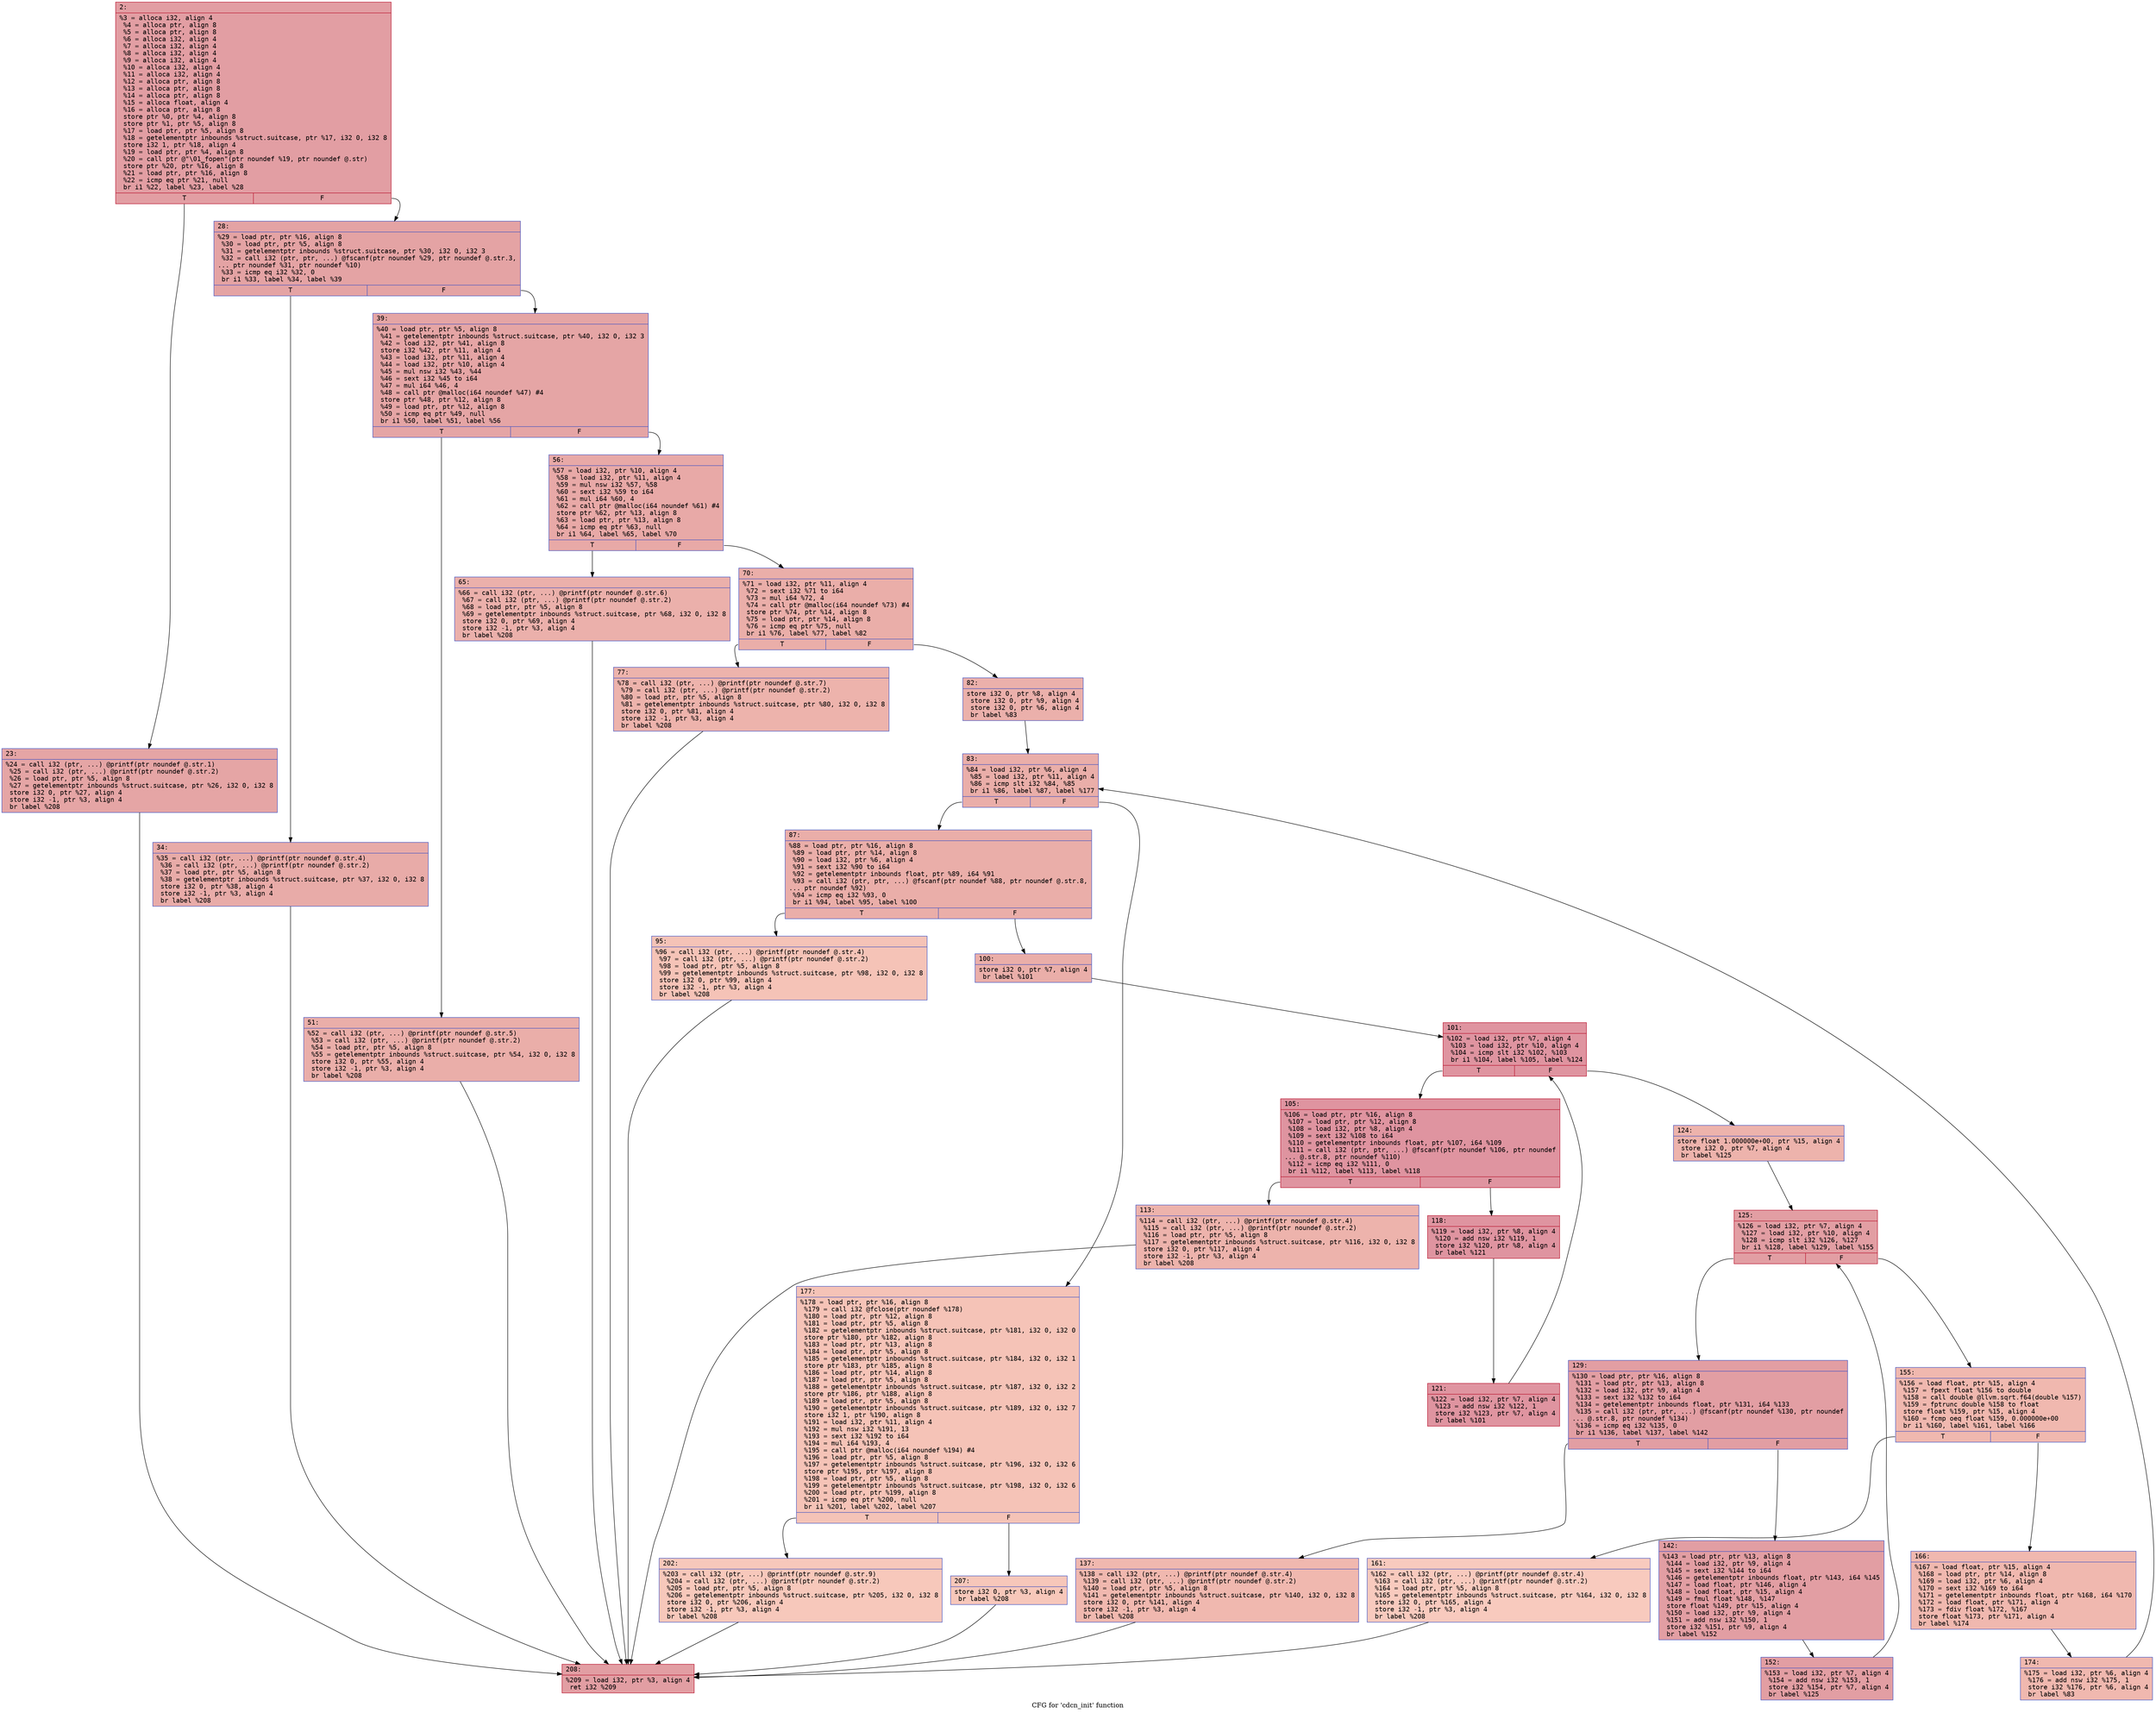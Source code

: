 digraph "CFG for 'cdcn_init' function" {
	label="CFG for 'cdcn_init' function";

	Node0x600003689fe0 [shape=record,color="#b70d28ff", style=filled, fillcolor="#be242e70" fontname="Courier",label="{2:\l|  %3 = alloca i32, align 4\l  %4 = alloca ptr, align 8\l  %5 = alloca ptr, align 8\l  %6 = alloca i32, align 4\l  %7 = alloca i32, align 4\l  %8 = alloca i32, align 4\l  %9 = alloca i32, align 4\l  %10 = alloca i32, align 4\l  %11 = alloca i32, align 4\l  %12 = alloca ptr, align 8\l  %13 = alloca ptr, align 8\l  %14 = alloca ptr, align 8\l  %15 = alloca float, align 4\l  %16 = alloca ptr, align 8\l  store ptr %0, ptr %4, align 8\l  store ptr %1, ptr %5, align 8\l  %17 = load ptr, ptr %5, align 8\l  %18 = getelementptr inbounds %struct.suitcase, ptr %17, i32 0, i32 8\l  store i32 1, ptr %18, align 4\l  %19 = load ptr, ptr %4, align 8\l  %20 = call ptr @\"\\01_fopen\"(ptr noundef %19, ptr noundef @.str)\l  store ptr %20, ptr %16, align 8\l  %21 = load ptr, ptr %16, align 8\l  %22 = icmp eq ptr %21, null\l  br i1 %22, label %23, label %28\l|{<s0>T|<s1>F}}"];
	Node0x600003689fe0:s0 -> Node0x60000368a030[tooltip="2 -> 23\nProbability 37.50%" ];
	Node0x600003689fe0:s1 -> Node0x60000368a080[tooltip="2 -> 28\nProbability 62.50%" ];
	Node0x60000368a030 [shape=record,color="#3d50c3ff", style=filled, fillcolor="#c5333470" fontname="Courier",label="{23:\l|  %24 = call i32 (ptr, ...) @printf(ptr noundef @.str.1)\l  %25 = call i32 (ptr, ...) @printf(ptr noundef @.str.2)\l  %26 = load ptr, ptr %5, align 8\l  %27 = getelementptr inbounds %struct.suitcase, ptr %26, i32 0, i32 8\l  store i32 0, ptr %27, align 4\l  store i32 -1, ptr %3, align 4\l  br label %208\l}"];
	Node0x60000368a030 -> Node0x60000368aa30[tooltip="23 -> 208\nProbability 100.00%" ];
	Node0x60000368a080 [shape=record,color="#3d50c3ff", style=filled, fillcolor="#c32e3170" fontname="Courier",label="{28:\l|  %29 = load ptr, ptr %16, align 8\l  %30 = load ptr, ptr %5, align 8\l  %31 = getelementptr inbounds %struct.suitcase, ptr %30, i32 0, i32 3\l  %32 = call i32 (ptr, ptr, ...) @fscanf(ptr noundef %29, ptr noundef @.str.3,\l... ptr noundef %31, ptr noundef %10)\l  %33 = icmp eq i32 %32, 0\l  br i1 %33, label %34, label %39\l|{<s0>T|<s1>F}}"];
	Node0x60000368a080:s0 -> Node0x60000368a0d0[tooltip="28 -> 34\nProbability 37.50%" ];
	Node0x60000368a080:s1 -> Node0x60000368a120[tooltip="28 -> 39\nProbability 62.50%" ];
	Node0x60000368a0d0 [shape=record,color="#3d50c3ff", style=filled, fillcolor="#cc403a70" fontname="Courier",label="{34:\l|  %35 = call i32 (ptr, ...) @printf(ptr noundef @.str.4)\l  %36 = call i32 (ptr, ...) @printf(ptr noundef @.str.2)\l  %37 = load ptr, ptr %5, align 8\l  %38 = getelementptr inbounds %struct.suitcase, ptr %37, i32 0, i32 8\l  store i32 0, ptr %38, align 4\l  store i32 -1, ptr %3, align 4\l  br label %208\l}"];
	Node0x60000368a0d0 -> Node0x60000368aa30[tooltip="34 -> 208\nProbability 100.00%" ];
	Node0x60000368a120 [shape=record,color="#3d50c3ff", style=filled, fillcolor="#c5333470" fontname="Courier",label="{39:\l|  %40 = load ptr, ptr %5, align 8\l  %41 = getelementptr inbounds %struct.suitcase, ptr %40, i32 0, i32 3\l  %42 = load i32, ptr %41, align 8\l  store i32 %42, ptr %11, align 4\l  %43 = load i32, ptr %11, align 4\l  %44 = load i32, ptr %10, align 4\l  %45 = mul nsw i32 %43, %44\l  %46 = sext i32 %45 to i64\l  %47 = mul i64 %46, 4\l  %48 = call ptr @malloc(i64 noundef %47) #4\l  store ptr %48, ptr %12, align 8\l  %49 = load ptr, ptr %12, align 8\l  %50 = icmp eq ptr %49, null\l  br i1 %50, label %51, label %56\l|{<s0>T|<s1>F}}"];
	Node0x60000368a120:s0 -> Node0x60000368a170[tooltip="39 -> 51\nProbability 37.50%" ];
	Node0x60000368a120:s1 -> Node0x60000368a1c0[tooltip="39 -> 56\nProbability 62.50%" ];
	Node0x60000368a170 [shape=record,color="#3d50c3ff", style=filled, fillcolor="#d0473d70" fontname="Courier",label="{51:\l|  %52 = call i32 (ptr, ...) @printf(ptr noundef @.str.5)\l  %53 = call i32 (ptr, ...) @printf(ptr noundef @.str.2)\l  %54 = load ptr, ptr %5, align 8\l  %55 = getelementptr inbounds %struct.suitcase, ptr %54, i32 0, i32 8\l  store i32 0, ptr %55, align 4\l  store i32 -1, ptr %3, align 4\l  br label %208\l}"];
	Node0x60000368a170 -> Node0x60000368aa30[tooltip="51 -> 208\nProbability 100.00%" ];
	Node0x60000368a1c0 [shape=record,color="#3d50c3ff", style=filled, fillcolor="#ca3b3770" fontname="Courier",label="{56:\l|  %57 = load i32, ptr %10, align 4\l  %58 = load i32, ptr %11, align 4\l  %59 = mul nsw i32 %57, %58\l  %60 = sext i32 %59 to i64\l  %61 = mul i64 %60, 4\l  %62 = call ptr @malloc(i64 noundef %61) #4\l  store ptr %62, ptr %13, align 8\l  %63 = load ptr, ptr %13, align 8\l  %64 = icmp eq ptr %63, null\l  br i1 %64, label %65, label %70\l|{<s0>T|<s1>F}}"];
	Node0x60000368a1c0:s0 -> Node0x60000368a210[tooltip="56 -> 65\nProbability 37.50%" ];
	Node0x60000368a1c0:s1 -> Node0x60000368a260[tooltip="56 -> 70\nProbability 62.50%" ];
	Node0x60000368a210 [shape=record,color="#3d50c3ff", style=filled, fillcolor="#d24b4070" fontname="Courier",label="{65:\l|  %66 = call i32 (ptr, ...) @printf(ptr noundef @.str.6)\l  %67 = call i32 (ptr, ...) @printf(ptr noundef @.str.2)\l  %68 = load ptr, ptr %5, align 8\l  %69 = getelementptr inbounds %struct.suitcase, ptr %68, i32 0, i32 8\l  store i32 0, ptr %69, align 4\l  store i32 -1, ptr %3, align 4\l  br label %208\l}"];
	Node0x60000368a210 -> Node0x60000368aa30[tooltip="65 -> 208\nProbability 100.00%" ];
	Node0x60000368a260 [shape=record,color="#3d50c3ff", style=filled, fillcolor="#d0473d70" fontname="Courier",label="{70:\l|  %71 = load i32, ptr %11, align 4\l  %72 = sext i32 %71 to i64\l  %73 = mul i64 %72, 4\l  %74 = call ptr @malloc(i64 noundef %73) #4\l  store ptr %74, ptr %14, align 8\l  %75 = load ptr, ptr %14, align 8\l  %76 = icmp eq ptr %75, null\l  br i1 %76, label %77, label %82\l|{<s0>T|<s1>F}}"];
	Node0x60000368a260:s0 -> Node0x60000368a2b0[tooltip="70 -> 77\nProbability 37.50%" ];
	Node0x60000368a260:s1 -> Node0x60000368a300[tooltip="70 -> 82\nProbability 62.50%" ];
	Node0x60000368a2b0 [shape=record,color="#3d50c3ff", style=filled, fillcolor="#d6524470" fontname="Courier",label="{77:\l|  %78 = call i32 (ptr, ...) @printf(ptr noundef @.str.7)\l  %79 = call i32 (ptr, ...) @printf(ptr noundef @.str.2)\l  %80 = load ptr, ptr %5, align 8\l  %81 = getelementptr inbounds %struct.suitcase, ptr %80, i32 0, i32 8\l  store i32 0, ptr %81, align 4\l  store i32 -1, ptr %3, align 4\l  br label %208\l}"];
	Node0x60000368a2b0 -> Node0x60000368aa30[tooltip="77 -> 208\nProbability 100.00%" ];
	Node0x60000368a300 [shape=record,color="#3d50c3ff", style=filled, fillcolor="#d24b4070" fontname="Courier",label="{82:\l|  store i32 0, ptr %8, align 4\l  store i32 0, ptr %9, align 4\l  store i32 0, ptr %6, align 4\l  br label %83\l}"];
	Node0x60000368a300 -> Node0x60000368a350[tooltip="82 -> 83\nProbability 100.00%" ];
	Node0x60000368a350 [shape=record,color="#3d50c3ff", style=filled, fillcolor="#d0473d70" fontname="Courier",label="{83:\l|  %84 = load i32, ptr %6, align 4\l  %85 = load i32, ptr %11, align 4\l  %86 = icmp slt i32 %84, %85\l  br i1 %86, label %87, label %177\l|{<s0>T|<s1>F}}"];
	Node0x60000368a350:s0 -> Node0x60000368a3a0[tooltip="83 -> 87\nProbability 96.88%" ];
	Node0x60000368a350:s1 -> Node0x60000368a940[tooltip="83 -> 177\nProbability 3.12%" ];
	Node0x60000368a3a0 [shape=record,color="#3d50c3ff", style=filled, fillcolor="#d0473d70" fontname="Courier",label="{87:\l|  %88 = load ptr, ptr %16, align 8\l  %89 = load ptr, ptr %14, align 8\l  %90 = load i32, ptr %6, align 4\l  %91 = sext i32 %90 to i64\l  %92 = getelementptr inbounds float, ptr %89, i64 %91\l  %93 = call i32 (ptr, ptr, ...) @fscanf(ptr noundef %88, ptr noundef @.str.8,\l... ptr noundef %92)\l  %94 = icmp eq i32 %93, 0\l  br i1 %94, label %95, label %100\l|{<s0>T|<s1>F}}"];
	Node0x60000368a3a0:s0 -> Node0x60000368a3f0[tooltip="87 -> 95\nProbability 3.12%" ];
	Node0x60000368a3a0:s1 -> Node0x60000368a440[tooltip="87 -> 100\nProbability 96.88%" ];
	Node0x60000368a3f0 [shape=record,color="#3d50c3ff", style=filled, fillcolor="#e8765c70" fontname="Courier",label="{95:\l|  %96 = call i32 (ptr, ...) @printf(ptr noundef @.str.4)\l  %97 = call i32 (ptr, ...) @printf(ptr noundef @.str.2)\l  %98 = load ptr, ptr %5, align 8\l  %99 = getelementptr inbounds %struct.suitcase, ptr %98, i32 0, i32 8\l  store i32 0, ptr %99, align 4\l  store i32 -1, ptr %3, align 4\l  br label %208\l}"];
	Node0x60000368a3f0 -> Node0x60000368aa30[tooltip="95 -> 208\nProbability 100.00%" ];
	Node0x60000368a440 [shape=record,color="#3d50c3ff", style=filled, fillcolor="#d0473d70" fontname="Courier",label="{100:\l|  store i32 0, ptr %7, align 4\l  br label %101\l}"];
	Node0x60000368a440 -> Node0x60000368a490[tooltip="100 -> 101\nProbability 100.00%" ];
	Node0x60000368a490 [shape=record,color="#b70d28ff", style=filled, fillcolor="#b70d2870" fontname="Courier",label="{101:\l|  %102 = load i32, ptr %7, align 4\l  %103 = load i32, ptr %10, align 4\l  %104 = icmp slt i32 %102, %103\l  br i1 %104, label %105, label %124\l|{<s0>T|<s1>F}}"];
	Node0x60000368a490:s0 -> Node0x60000368a4e0[tooltip="101 -> 105\nProbability 96.88%" ];
	Node0x60000368a490:s1 -> Node0x60000368a620[tooltip="101 -> 124\nProbability 3.12%" ];
	Node0x60000368a4e0 [shape=record,color="#b70d28ff", style=filled, fillcolor="#b70d2870" fontname="Courier",label="{105:\l|  %106 = load ptr, ptr %16, align 8\l  %107 = load ptr, ptr %12, align 8\l  %108 = load i32, ptr %8, align 4\l  %109 = sext i32 %108 to i64\l  %110 = getelementptr inbounds float, ptr %107, i64 %109\l  %111 = call i32 (ptr, ptr, ...) @fscanf(ptr noundef %106, ptr noundef\l... @.str.8, ptr noundef %110)\l  %112 = icmp eq i32 %111, 0\l  br i1 %112, label %113, label %118\l|{<s0>T|<s1>F}}"];
	Node0x60000368a4e0:s0 -> Node0x60000368a530[tooltip="105 -> 113\nProbability 3.12%" ];
	Node0x60000368a4e0:s1 -> Node0x60000368a580[tooltip="105 -> 118\nProbability 96.88%" ];
	Node0x60000368a530 [shape=record,color="#3d50c3ff", style=filled, fillcolor="#d6524470" fontname="Courier",label="{113:\l|  %114 = call i32 (ptr, ...) @printf(ptr noundef @.str.4)\l  %115 = call i32 (ptr, ...) @printf(ptr noundef @.str.2)\l  %116 = load ptr, ptr %5, align 8\l  %117 = getelementptr inbounds %struct.suitcase, ptr %116, i32 0, i32 8\l  store i32 0, ptr %117, align 4\l  store i32 -1, ptr %3, align 4\l  br label %208\l}"];
	Node0x60000368a530 -> Node0x60000368aa30[tooltip="113 -> 208\nProbability 100.00%" ];
	Node0x60000368a580 [shape=record,color="#b70d28ff", style=filled, fillcolor="#b70d2870" fontname="Courier",label="{118:\l|  %119 = load i32, ptr %8, align 4\l  %120 = add nsw i32 %119, 1\l  store i32 %120, ptr %8, align 4\l  br label %121\l}"];
	Node0x60000368a580 -> Node0x60000368a5d0[tooltip="118 -> 121\nProbability 100.00%" ];
	Node0x60000368a5d0 [shape=record,color="#b70d28ff", style=filled, fillcolor="#b70d2870" fontname="Courier",label="{121:\l|  %122 = load i32, ptr %7, align 4\l  %123 = add nsw i32 %122, 1\l  store i32 %123, ptr %7, align 4\l  br label %101\l}"];
	Node0x60000368a5d0 -> Node0x60000368a490[tooltip="121 -> 101\nProbability 100.00%" ];
	Node0x60000368a620 [shape=record,color="#3d50c3ff", style=filled, fillcolor="#d6524470" fontname="Courier",label="{124:\l|  store float 1.000000e+00, ptr %15, align 4\l  store i32 0, ptr %7, align 4\l  br label %125\l}"];
	Node0x60000368a620 -> Node0x60000368a670[tooltip="124 -> 125\nProbability 100.00%" ];
	Node0x60000368a670 [shape=record,color="#b70d28ff", style=filled, fillcolor="#be242e70" fontname="Courier",label="{125:\l|  %126 = load i32, ptr %7, align 4\l  %127 = load i32, ptr %10, align 4\l  %128 = icmp slt i32 %126, %127\l  br i1 %128, label %129, label %155\l|{<s0>T|<s1>F}}"];
	Node0x60000368a670:s0 -> Node0x60000368a6c0[tooltip="125 -> 129\nProbability 96.88%" ];
	Node0x60000368a670:s1 -> Node0x60000368a800[tooltip="125 -> 155\nProbability 3.12%" ];
	Node0x60000368a6c0 [shape=record,color="#3d50c3ff", style=filled, fillcolor="#be242e70" fontname="Courier",label="{129:\l|  %130 = load ptr, ptr %16, align 8\l  %131 = load ptr, ptr %13, align 8\l  %132 = load i32, ptr %9, align 4\l  %133 = sext i32 %132 to i64\l  %134 = getelementptr inbounds float, ptr %131, i64 %133\l  %135 = call i32 (ptr, ptr, ...) @fscanf(ptr noundef %130, ptr noundef\l... @.str.8, ptr noundef %134)\l  %136 = icmp eq i32 %135, 0\l  br i1 %136, label %137, label %142\l|{<s0>T|<s1>F}}"];
	Node0x60000368a6c0:s0 -> Node0x60000368a710[tooltip="129 -> 137\nProbability 3.12%" ];
	Node0x60000368a6c0:s1 -> Node0x60000368a760[tooltip="129 -> 142\nProbability 96.88%" ];
	Node0x60000368a710 [shape=record,color="#3d50c3ff", style=filled, fillcolor="#dc5d4a70" fontname="Courier",label="{137:\l|  %138 = call i32 (ptr, ...) @printf(ptr noundef @.str.4)\l  %139 = call i32 (ptr, ...) @printf(ptr noundef @.str.2)\l  %140 = load ptr, ptr %5, align 8\l  %141 = getelementptr inbounds %struct.suitcase, ptr %140, i32 0, i32 8\l  store i32 0, ptr %141, align 4\l  store i32 -1, ptr %3, align 4\l  br label %208\l}"];
	Node0x60000368a710 -> Node0x60000368aa30[tooltip="137 -> 208\nProbability 100.00%" ];
	Node0x60000368a760 [shape=record,color="#3d50c3ff", style=filled, fillcolor="#be242e70" fontname="Courier",label="{142:\l|  %143 = load ptr, ptr %13, align 8\l  %144 = load i32, ptr %9, align 4\l  %145 = sext i32 %144 to i64\l  %146 = getelementptr inbounds float, ptr %143, i64 %145\l  %147 = load float, ptr %146, align 4\l  %148 = load float, ptr %15, align 4\l  %149 = fmul float %148, %147\l  store float %149, ptr %15, align 4\l  %150 = load i32, ptr %9, align 4\l  %151 = add nsw i32 %150, 1\l  store i32 %151, ptr %9, align 4\l  br label %152\l}"];
	Node0x60000368a760 -> Node0x60000368a7b0[tooltip="142 -> 152\nProbability 100.00%" ];
	Node0x60000368a7b0 [shape=record,color="#3d50c3ff", style=filled, fillcolor="#be242e70" fontname="Courier",label="{152:\l|  %153 = load i32, ptr %7, align 4\l  %154 = add nsw i32 %153, 1\l  store i32 %154, ptr %7, align 4\l  br label %125\l}"];
	Node0x60000368a7b0 -> Node0x60000368a670[tooltip="152 -> 125\nProbability 100.00%" ];
	Node0x60000368a800 [shape=record,color="#3d50c3ff", style=filled, fillcolor="#dc5d4a70" fontname="Courier",label="{155:\l|  %156 = load float, ptr %15, align 4\l  %157 = fpext float %156 to double\l  %158 = call double @llvm.sqrt.f64(double %157)\l  %159 = fptrunc double %158 to float\l  store float %159, ptr %15, align 4\l  %160 = fcmp oeq float %159, 0.000000e+00\l  br i1 %160, label %161, label %166\l|{<s0>T|<s1>F}}"];
	Node0x60000368a800:s0 -> Node0x60000368a850[tooltip="155 -> 161\nProbability 3.12%" ];
	Node0x60000368a800:s1 -> Node0x60000368a8a0[tooltip="155 -> 166\nProbability 96.88%" ];
	Node0x60000368a850 [shape=record,color="#3d50c3ff", style=filled, fillcolor="#ef886b70" fontname="Courier",label="{161:\l|  %162 = call i32 (ptr, ...) @printf(ptr noundef @.str.4)\l  %163 = call i32 (ptr, ...) @printf(ptr noundef @.str.2)\l  %164 = load ptr, ptr %5, align 8\l  %165 = getelementptr inbounds %struct.suitcase, ptr %164, i32 0, i32 8\l  store i32 0, ptr %165, align 4\l  store i32 -1, ptr %3, align 4\l  br label %208\l}"];
	Node0x60000368a850 -> Node0x60000368aa30[tooltip="161 -> 208\nProbability 100.00%" ];
	Node0x60000368a8a0 [shape=record,color="#3d50c3ff", style=filled, fillcolor="#dc5d4a70" fontname="Courier",label="{166:\l|  %167 = load float, ptr %15, align 4\l  %168 = load ptr, ptr %14, align 8\l  %169 = load i32, ptr %6, align 4\l  %170 = sext i32 %169 to i64\l  %171 = getelementptr inbounds float, ptr %168, i64 %170\l  %172 = load float, ptr %171, align 4\l  %173 = fdiv float %172, %167\l  store float %173, ptr %171, align 4\l  br label %174\l}"];
	Node0x60000368a8a0 -> Node0x60000368a8f0[tooltip="166 -> 174\nProbability 100.00%" ];
	Node0x60000368a8f0 [shape=record,color="#3d50c3ff", style=filled, fillcolor="#dc5d4a70" fontname="Courier",label="{174:\l|  %175 = load i32, ptr %6, align 4\l  %176 = add nsw i32 %175, 1\l  store i32 %176, ptr %6, align 4\l  br label %83\l}"];
	Node0x60000368a8f0 -> Node0x60000368a350[tooltip="174 -> 83\nProbability 100.00%" ];
	Node0x60000368a940 [shape=record,color="#3d50c3ff", style=filled, fillcolor="#e8765c70" fontname="Courier",label="{177:\l|  %178 = load ptr, ptr %16, align 8\l  %179 = call i32 @fclose(ptr noundef %178)\l  %180 = load ptr, ptr %12, align 8\l  %181 = load ptr, ptr %5, align 8\l  %182 = getelementptr inbounds %struct.suitcase, ptr %181, i32 0, i32 0\l  store ptr %180, ptr %182, align 8\l  %183 = load ptr, ptr %13, align 8\l  %184 = load ptr, ptr %5, align 8\l  %185 = getelementptr inbounds %struct.suitcase, ptr %184, i32 0, i32 1\l  store ptr %183, ptr %185, align 8\l  %186 = load ptr, ptr %14, align 8\l  %187 = load ptr, ptr %5, align 8\l  %188 = getelementptr inbounds %struct.suitcase, ptr %187, i32 0, i32 2\l  store ptr %186, ptr %188, align 8\l  %189 = load ptr, ptr %5, align 8\l  %190 = getelementptr inbounds %struct.suitcase, ptr %189, i32 0, i32 7\l  store i32 1, ptr %190, align 8\l  %191 = load i32, ptr %11, align 4\l  %192 = mul nsw i32 %191, 13\l  %193 = sext i32 %192 to i64\l  %194 = mul i64 %193, 4\l  %195 = call ptr @malloc(i64 noundef %194) #4\l  %196 = load ptr, ptr %5, align 8\l  %197 = getelementptr inbounds %struct.suitcase, ptr %196, i32 0, i32 6\l  store ptr %195, ptr %197, align 8\l  %198 = load ptr, ptr %5, align 8\l  %199 = getelementptr inbounds %struct.suitcase, ptr %198, i32 0, i32 6\l  %200 = load ptr, ptr %199, align 8\l  %201 = icmp eq ptr %200, null\l  br i1 %201, label %202, label %207\l|{<s0>T|<s1>F}}"];
	Node0x60000368a940:s0 -> Node0x60000368a990[tooltip="177 -> 202\nProbability 37.50%" ];
	Node0x60000368a940:s1 -> Node0x60000368a9e0[tooltip="177 -> 207\nProbability 62.50%" ];
	Node0x60000368a990 [shape=record,color="#3d50c3ff", style=filled, fillcolor="#ed836670" fontname="Courier",label="{202:\l|  %203 = call i32 (ptr, ...) @printf(ptr noundef @.str.9)\l  %204 = call i32 (ptr, ...) @printf(ptr noundef @.str.2)\l  %205 = load ptr, ptr %5, align 8\l  %206 = getelementptr inbounds %struct.suitcase, ptr %205, i32 0, i32 8\l  store i32 0, ptr %206, align 4\l  store i32 -1, ptr %3, align 4\l  br label %208\l}"];
	Node0x60000368a990 -> Node0x60000368aa30[tooltip="202 -> 208\nProbability 100.00%" ];
	Node0x60000368a9e0 [shape=record,color="#3d50c3ff", style=filled, fillcolor="#ec7f6370" fontname="Courier",label="{207:\l|  store i32 0, ptr %3, align 4\l  br label %208\l}"];
	Node0x60000368a9e0 -> Node0x60000368aa30[tooltip="207 -> 208\nProbability 100.00%" ];
	Node0x60000368aa30 [shape=record,color="#b70d28ff", style=filled, fillcolor="#be242e70" fontname="Courier",label="{208:\l|  %209 = load i32, ptr %3, align 4\l  ret i32 %209\l}"];
}
